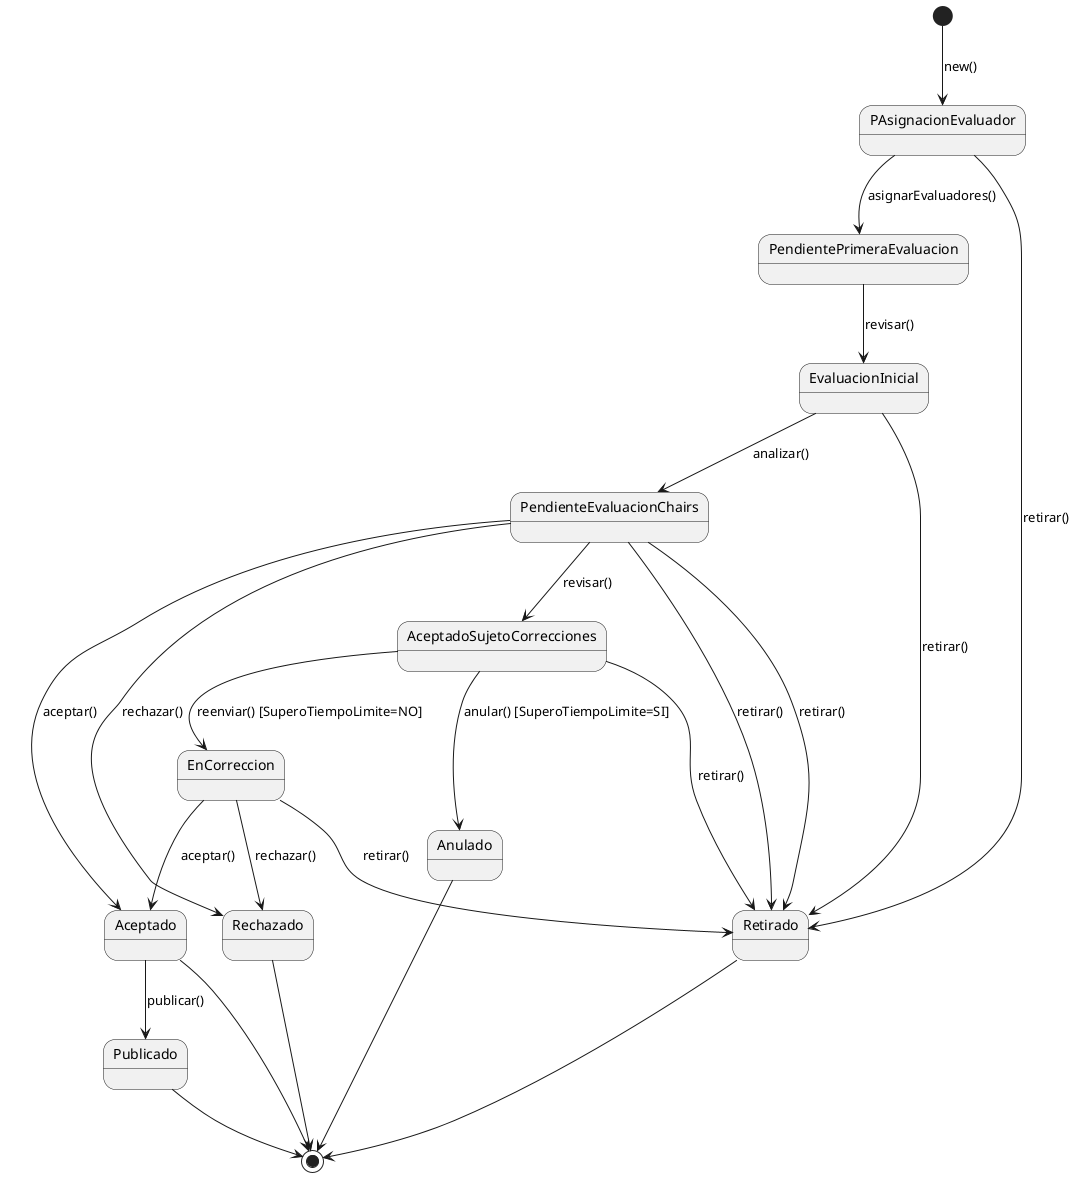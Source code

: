 @startuml informatica 

[*] --> PAsignacionEvaluador : new()

PAsignacionEvaluador --> PendientePrimeraEvaluacion : asignarEvaluadores()


PendientePrimeraEvaluacion --> EvaluacionInicial : revisar() 
EvaluacionInicial --> PendienteEvaluacionChairs : analizar()
PendienteEvaluacionChairs --> Aceptado : aceptar()

PendienteEvaluacionChairs --> Rechazado : rechazar()
PendienteEvaluacionChairs --> AceptadoSujetoCorrecciones : revisar()
Rechazado --> [*]

AceptadoSujetoCorrecciones --> Anulado : anular() [SuperoTiempoLimite=SI]
AceptadoSujetoCorrecciones --> EnCorreccion : reenviar() [SuperoTiempoLimite=NO]
EnCorreccion --> Aceptado : aceptar()
EnCorreccion --> Rechazado : rechazar()
Aceptado --> Publicado : publicar()
Aceptado --> [*]

Anulado --> [*]
PAsignacionEvaluador --> Retirado : retirar()
PendienteEvaluacionChairs --> Retirado : retirar()
EvaluacionInicial --> Retirado : retirar()
PendienteEvaluacionChairs --> Retirado : retirar()
AceptadoSujetoCorrecciones --> Retirado : retirar()
EnCorreccion --> Retirado : retirar()
Publicado --> [*]
Retirado --> [*]
@enduml